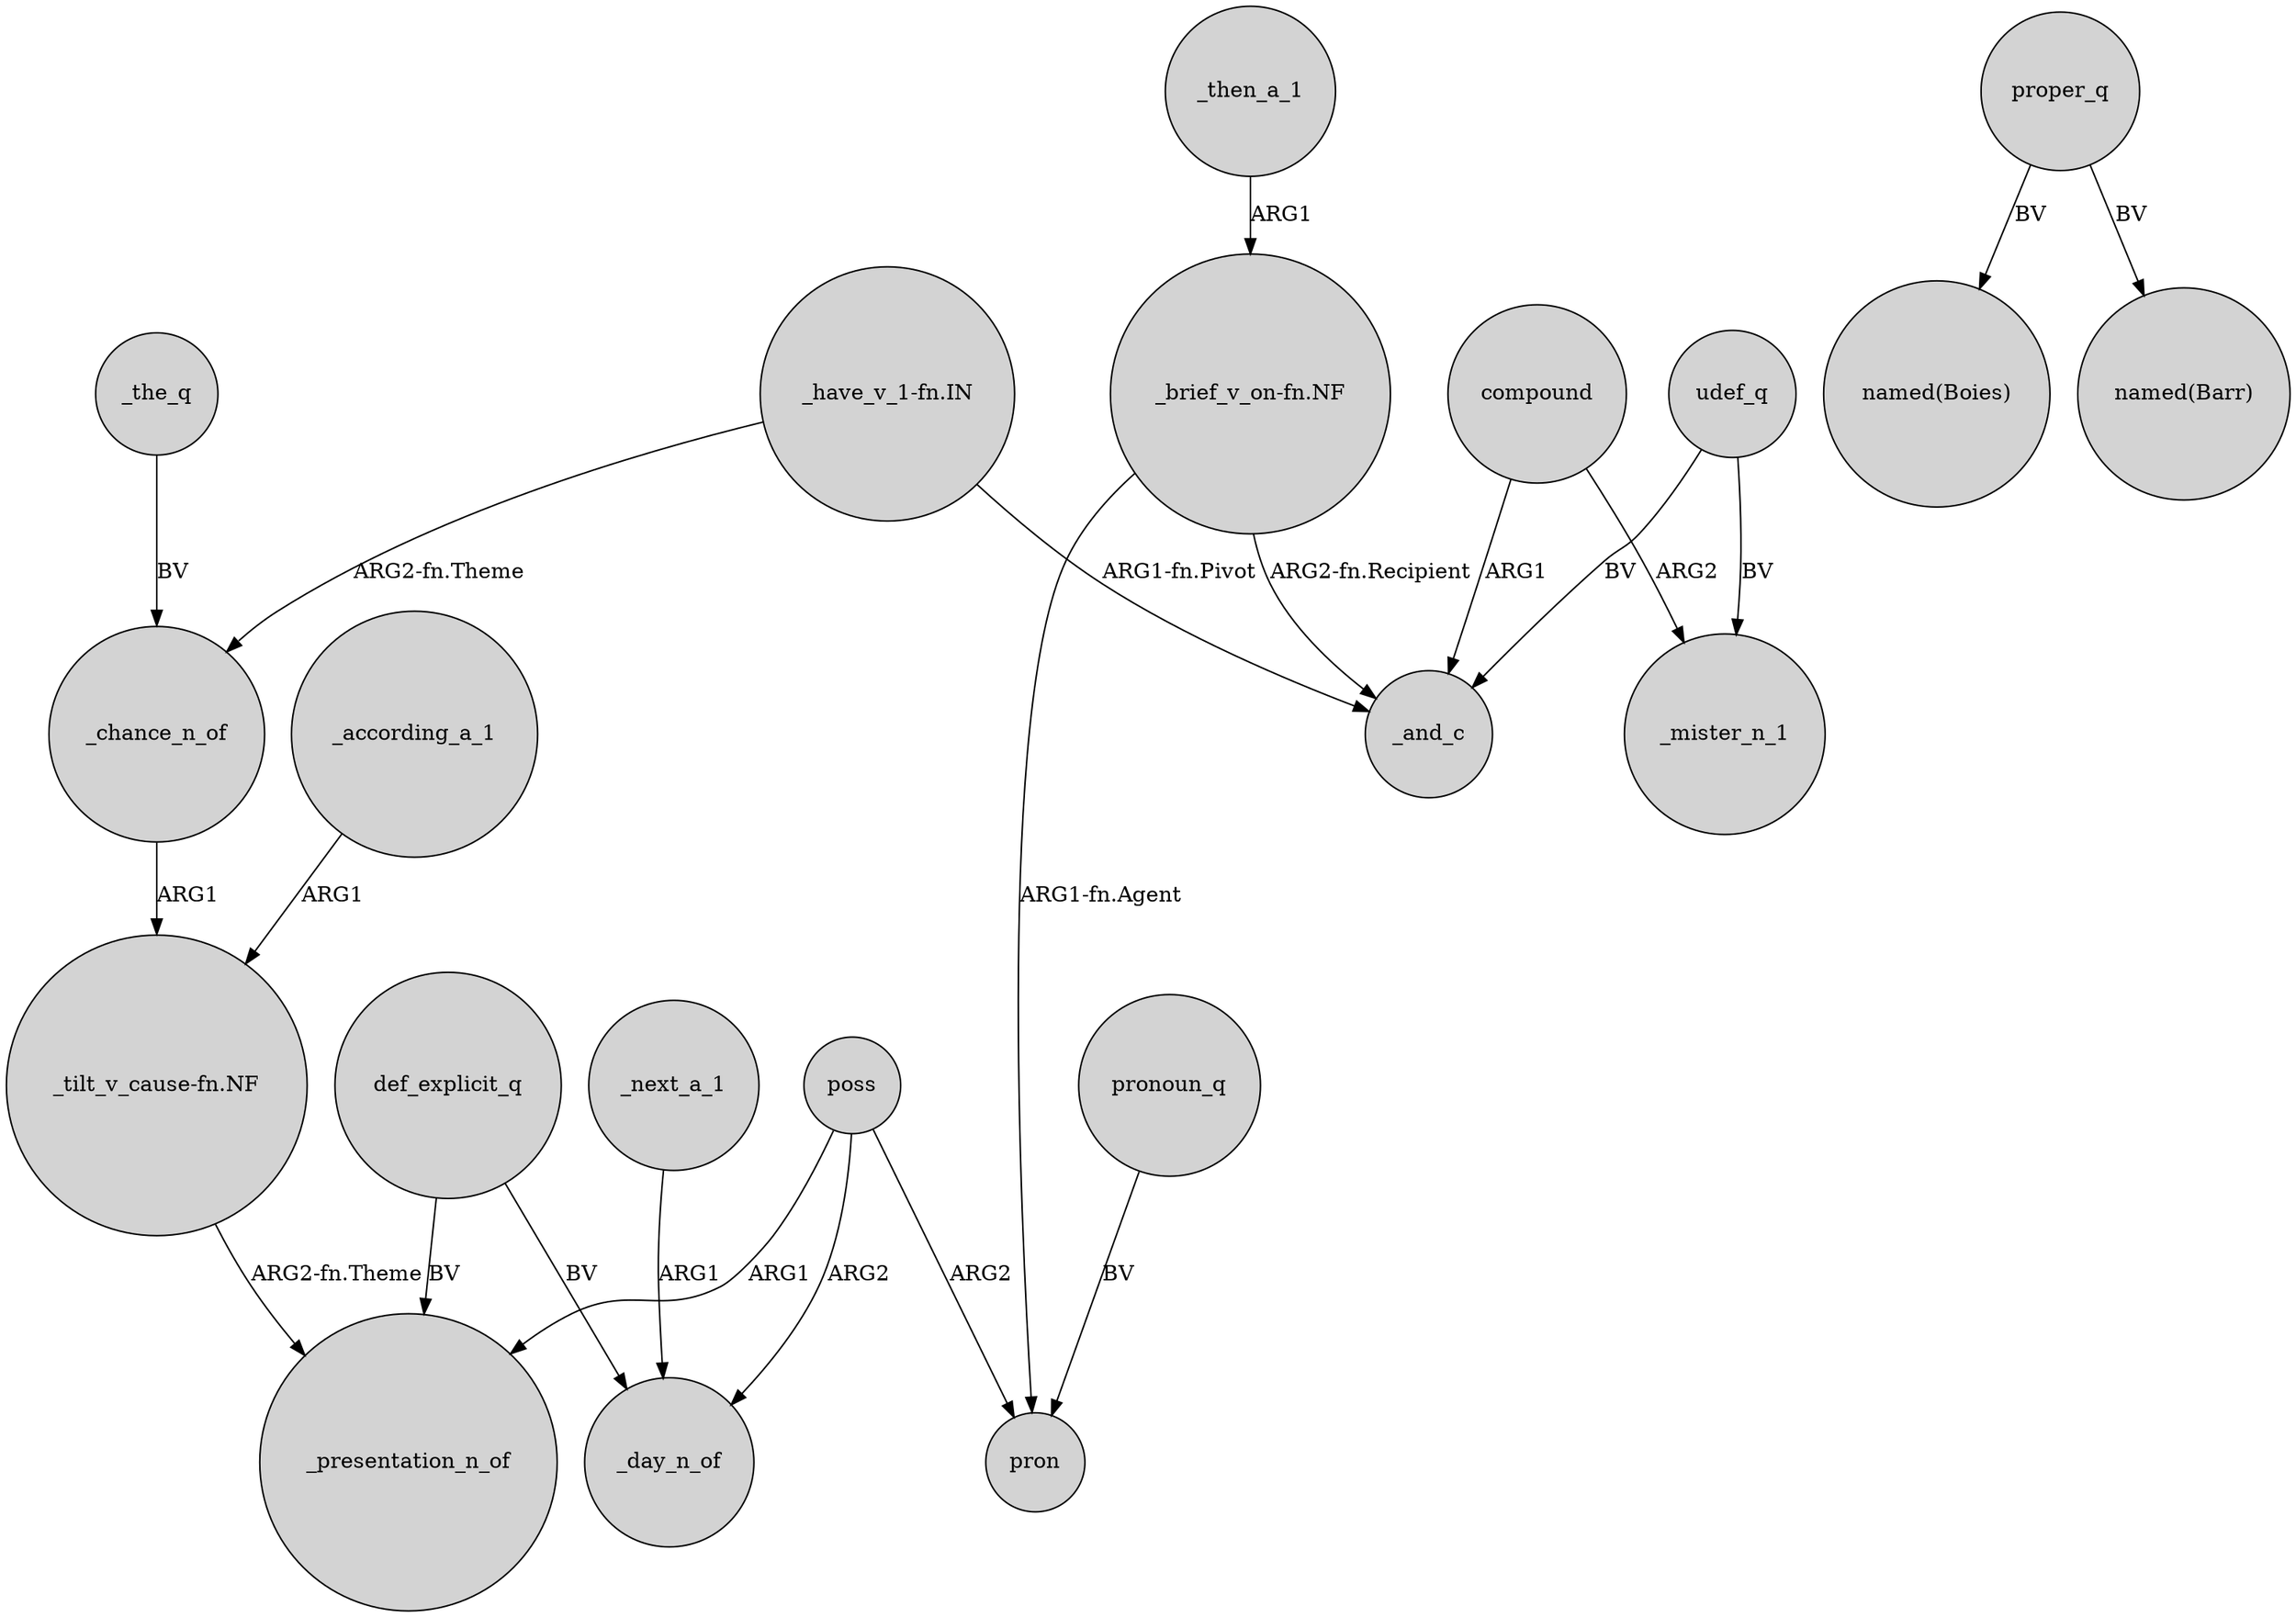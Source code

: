 digraph {
	node [shape=circle style=filled]
	_according_a_1 -> "_tilt_v_cause-fn.NF" [label=ARG1]
	poss -> pron [label=ARG2]
	compound -> _mister_n_1 [label=ARG2]
	udef_q -> _mister_n_1 [label=BV]
	"_brief_v_on-fn.NF" -> pron [label="ARG1-fn.Agent"]
	poss -> _day_n_of [label=ARG2]
	pronoun_q -> pron [label=BV]
	proper_q -> "named(Boies)" [label=BV]
	_chance_n_of -> "_tilt_v_cause-fn.NF" [label=ARG1]
	"_have_v_1-fn.IN" -> _and_c [label="ARG1-fn.Pivot"]
	"_have_v_1-fn.IN" -> _chance_n_of [label="ARG2-fn.Theme"]
	compound -> _and_c [label=ARG1]
	poss -> _presentation_n_of [label=ARG1]
	"_tilt_v_cause-fn.NF" -> _presentation_n_of [label="ARG2-fn.Theme"]
	"_brief_v_on-fn.NF" -> _and_c [label="ARG2-fn.Recipient"]
	proper_q -> "named(Barr)" [label=BV]
	def_explicit_q -> _day_n_of [label=BV]
	_the_q -> _chance_n_of [label=BV]
	def_explicit_q -> _presentation_n_of [label=BV]
	udef_q -> _and_c [label=BV]
	_then_a_1 -> "_brief_v_on-fn.NF" [label=ARG1]
	_next_a_1 -> _day_n_of [label=ARG1]
}

